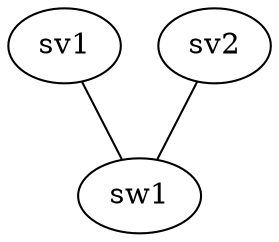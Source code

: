 digraph  {

	sv1[class="server"];
	sw1[class="switch"];
	sv2[class="server"];

	sv1->sw1[dir="none"];
	sv2->sw1[dir="none"]
}
